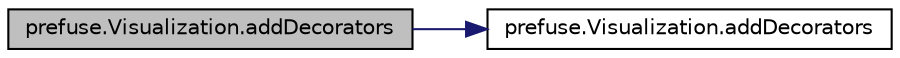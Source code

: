 digraph G
{
  edge [fontname="Helvetica",fontsize="10",labelfontname="Helvetica",labelfontsize="10"];
  node [fontname="Helvetica",fontsize="10",shape=record];
  rankdir="LR";
  Node1 [label="prefuse.Visualization.addDecorators",height=0.2,width=0.4,color="black", fillcolor="grey75", style="filled" fontcolor="black"];
  Node1 -> Node2 [color="midnightblue",fontsize="10",style="solid"];
  Node2 [label="prefuse.Visualization.addDecorators",height=0.2,width=0.4,color="black", fillcolor="white", style="filled",URL="$classprefuse_1_1_visualization.html#a147dc277b6158e0722d762023b4c4fe9"];
}

